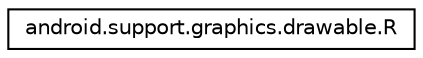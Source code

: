 digraph "Graphical Class Hierarchy"
{
 // INTERACTIVE_SVG=YES
 // LATEX_PDF_SIZE
  edge [fontname="Helvetica",fontsize="10",labelfontname="Helvetica",labelfontsize="10"];
  node [fontname="Helvetica",fontsize="10",shape=record];
  rankdir="LR";
  Node0 [label="android.support.graphics.drawable.R",height=0.2,width=0.4,color="black", fillcolor="white", style="filled",URL="$classandroid_1_1support_1_1graphics_1_1drawable_1_1_r.html",tooltip=" "];
}
